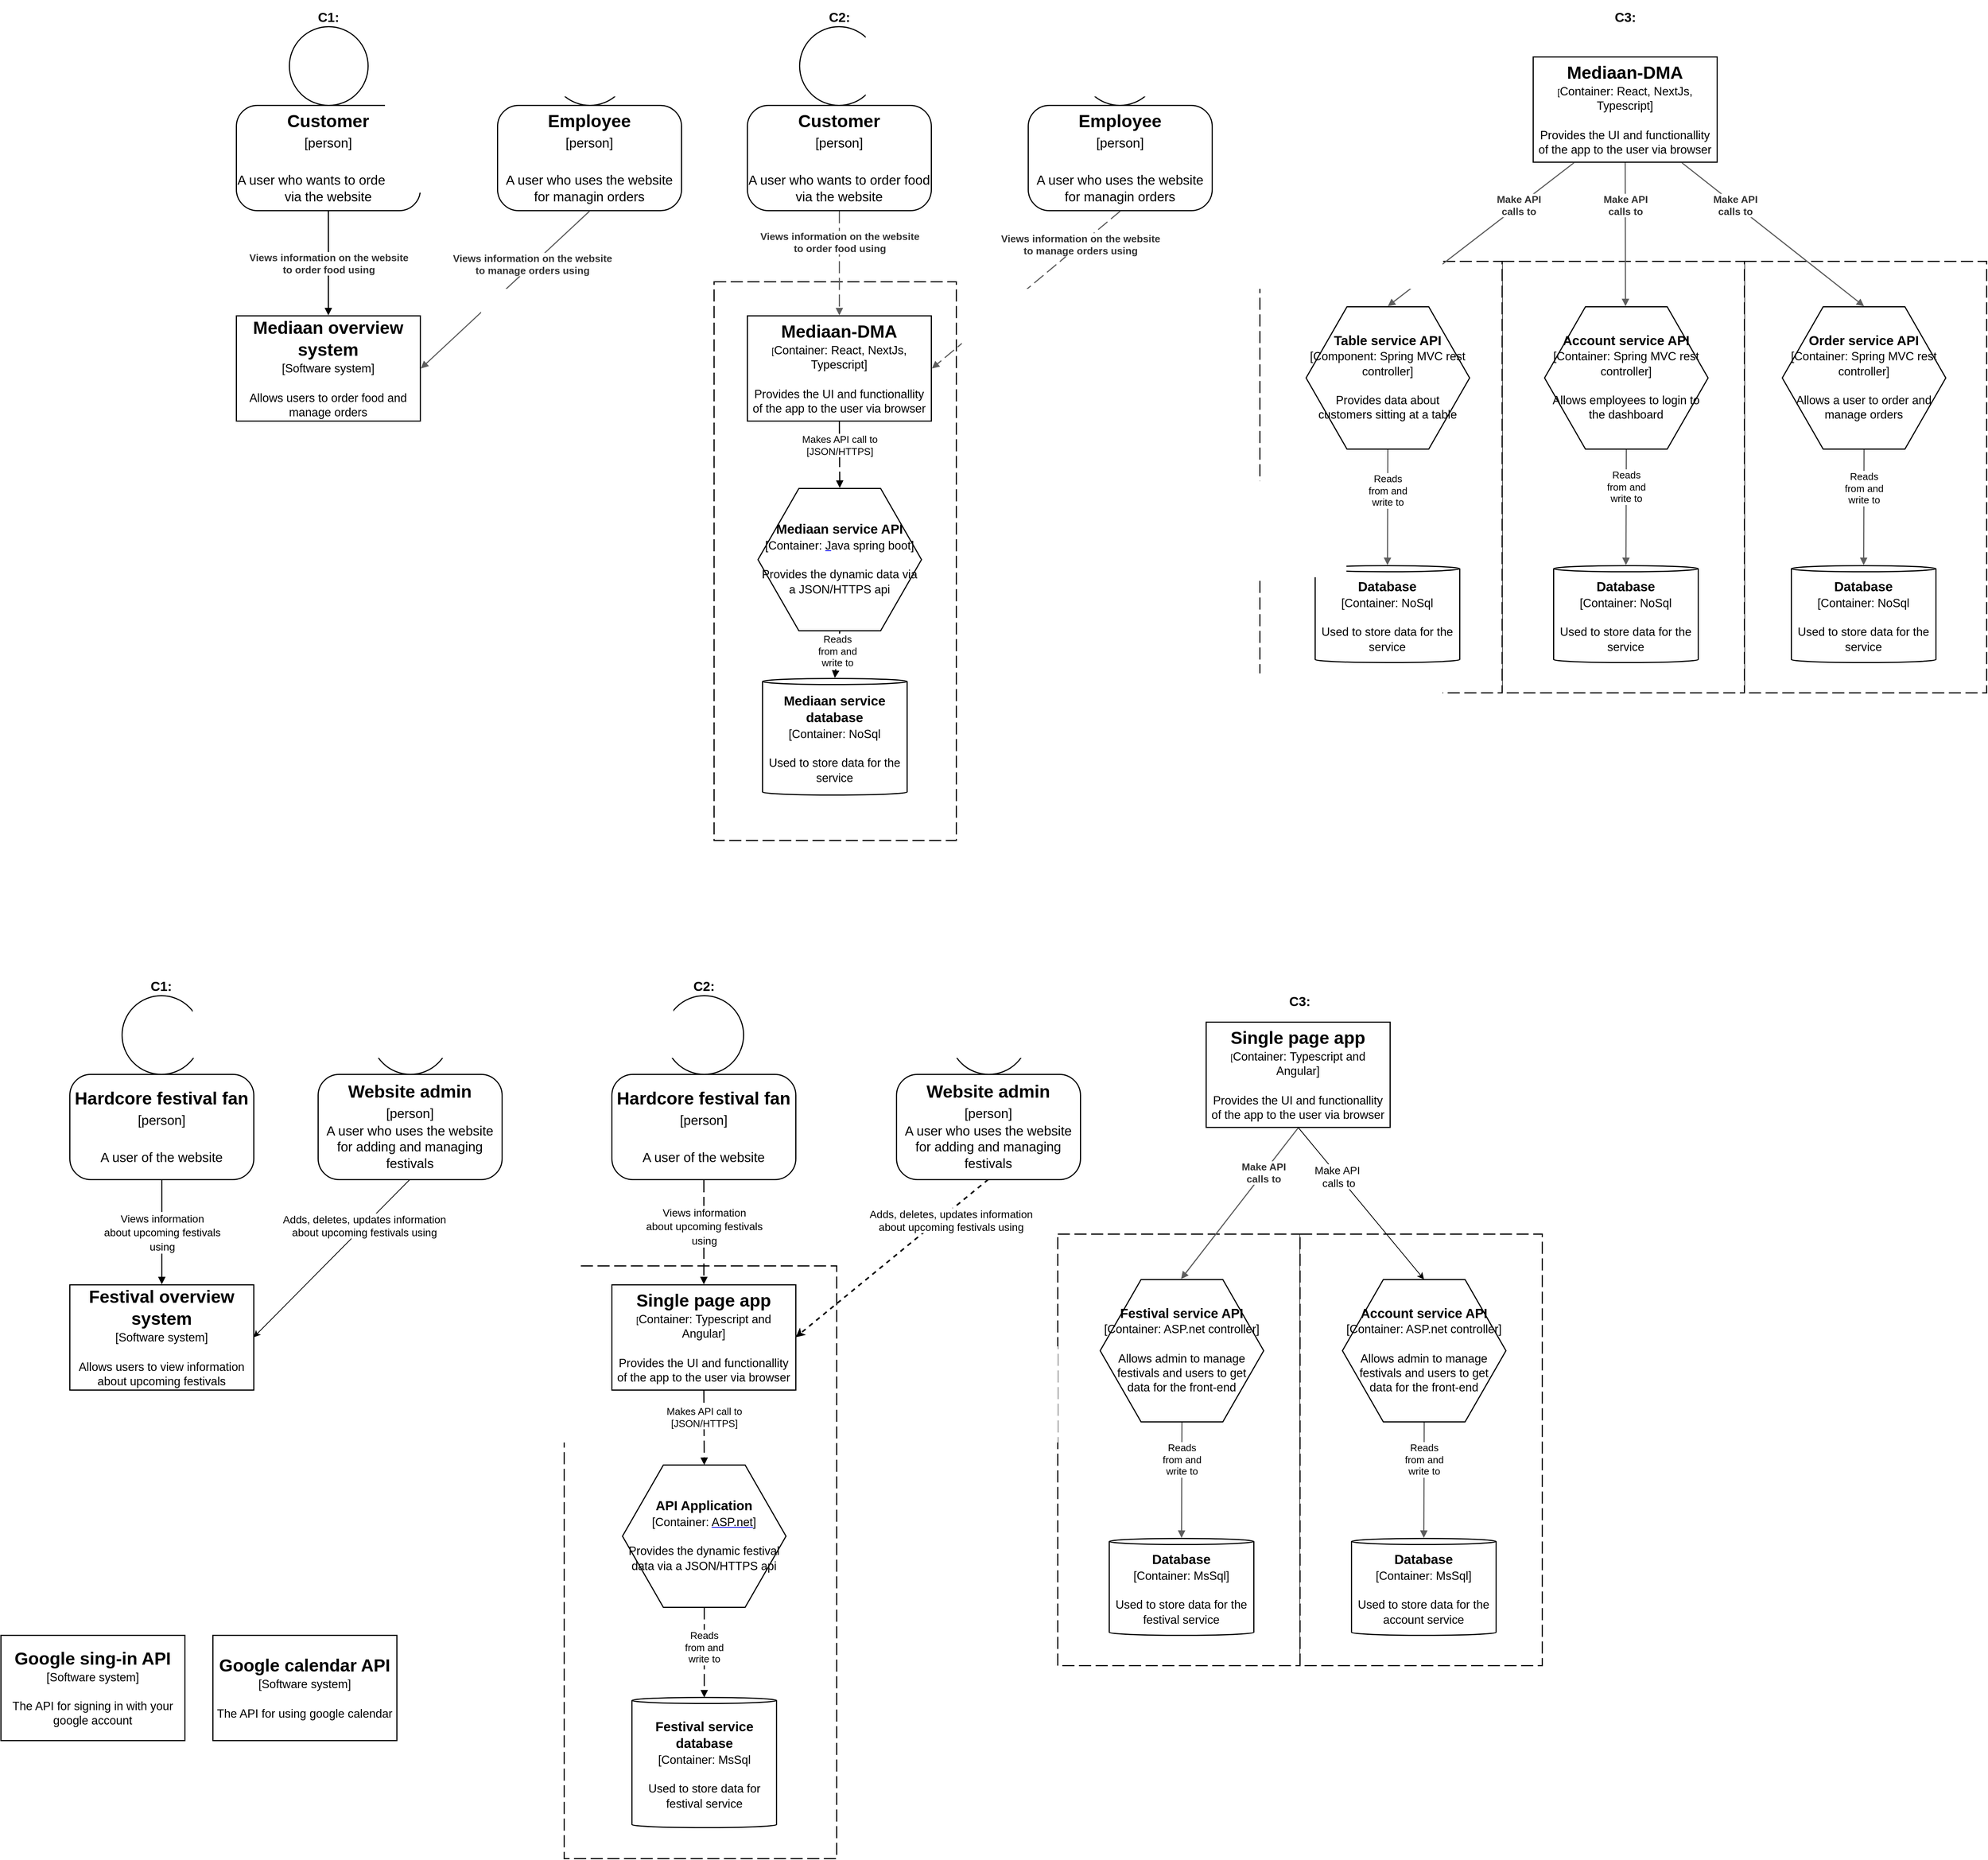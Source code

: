 <mxfile version="20.3.0"><diagram id="DXTsTtSze_tgH9IWfmb8" name="Page-1"><mxGraphModel dx="3430" dy="3105" grid="1" gridSize="10" guides="1" tooltips="1" connect="1" arrows="1" fold="1" page="1" pageScale="1" pageWidth="850" pageHeight="1100" math="0" shadow="0"><root><mxCell id="0"/><mxCell id="1" parent="0"/><UserObject label="C1: " lucidchartObjectId="GwQQdA7dtW-P" id="SiIbdFk32yoUryMKxq3H-1"><mxCell style="html=1;overflow=block;blockSpacing=1;whiteSpace=wrap;strokeColor=none;fillColor=none;whiteSpace=wrap;fontSize=17.4;fontColor=#000000;fontStyle=1;spacing=0;strokeWidth=1.5;" parent="1" vertex="1"><mxGeometry x="-1469" y="-200" width="180" height="45" as="geometry"/></mxCell></UserObject><mxCell id="SiIbdFk32yoUryMKxq3H-2" value="&lt;div style=&quot;display: flex; justify-content: center; text-align: center; align-items: baseline; font-size: 0; line-height: 1.25;margin-top: -2px;&quot;&gt;&lt;span&gt;&lt;span style=&quot;font-size:23.2px;color:#000000;font-weight: bold;&quot;&gt;Hardcore festival fan&#10;&lt;/span&gt;&lt;span style=&quot;font-size:17.4px;color:#000000;&quot;&gt;[person]&lt;/span&gt;&lt;span style=&quot;font-size:21.2px;color:#000000;&quot;&gt;&#10;&#10;&lt;/span&gt;&lt;span style=&quot;font-size:17.4px;color:#000000;&quot;&gt;A user of the website&lt;/span&gt;&lt;/span&gt;&lt;/div&gt;" style="rounded=1;arcSize=20;whiteSpace=wrap;overflow=block;blockSpacing=1;html=1;fontSize=13;spacing=0;strokeOpacity=100;strokeWidth=1.5;" parent="1" vertex="1"><mxGeometry x="-1500" y="-61" width="243" height="139" as="geometry"/></mxCell><UserObject label="" lucidchartObjectId="GwQQYPGtx53." id="SiIbdFk32yoUryMKxq3H-3"><mxCell style="html=1;overflow=block;blockSpacing=1;whiteSpace=wrap;ellipse;whiteSpace=wrap;fontSize=13;spacing=3.8;strokeOpacity=100;strokeWidth=1.5;" parent="1" vertex="1"><mxGeometry x="-1431" y="-165" width="104" height="104" as="geometry"/></mxCell></UserObject><UserObject label="&lt;div style=&quot;display: flex; justify-content: center; text-align: center; align-items: baseline; font-size: 0; line-height: 1.25;margin-top: -2px;&quot;&gt;&lt;span&gt;&lt;span style=&quot;font-size:23.2px;color:#000000;font-weight: bold;&quot;&gt;Festival overview system&#10;&lt;/span&gt;&lt;span style=&quot;font-size:15.4px;color:#000000;&quot;&gt;[Software system]&#10;&#10;Allows users to view information about upcoming festivals&lt;/span&gt;&lt;/span&gt;&lt;/div&gt;" lucidchartObjectId="GwQQg9~4WIIQ" id="SiIbdFk32yoUryMKxq3H-4"><mxCell style="html=1;overflow=block;blockSpacing=1;whiteSpace=wrap;;whiteSpace=wrap;fontSize=13;spacing=3.8;strokeOpacity=100;strokeWidth=1.5;" parent="1" vertex="1"><mxGeometry x="-1500" y="217" width="243" height="139" as="geometry"/></mxCell></UserObject><UserObject label="" lucidchartObjectId="GwQQueO74Dn8" id="SiIbdFk32yoUryMKxq3H-5"><mxCell style="html=1;jettySize=18;whiteSpace=wrap;fontSize=13;strokeWidth=1.5;rounded=1;arcSize=0;edgeStyle=orthogonalEdgeStyle;startArrow=none;;endArrow=block;endFill=1;;exitX=0.5;exitY=1.005;exitPerimeter=0;entryX=0.5;entryY=-0.005;entryPerimeter=0;" parent="1" source="SiIbdFk32yoUryMKxq3H-2" target="SiIbdFk32yoUryMKxq3H-4" edge="1"><mxGeometry width="100" height="100" relative="1" as="geometry"><Array as="points"/></mxGeometry></mxCell></UserObject><mxCell id="SiIbdFk32yoUryMKxq3H-6" value="&lt;font style=&quot;font-size: 14px&quot;&gt;Views information&lt;br&gt;about upcoming festivals&lt;br&gt;using&lt;/font&gt;" style="text;html=1;resizable=0;labelBackgroundColor=#ffffff;align=center;verticalAlign=middle;fontColor=#000000;;fontSize=15.4;" parent="SiIbdFk32yoUryMKxq3H-5" vertex="1"><mxGeometry relative="1" as="geometry"/></mxCell><UserObject label="C2: " lucidchartObjectId="GwQQk-L5VDnf" id="SiIbdFk32yoUryMKxq3H-7"><mxCell style="html=1;overflow=block;blockSpacing=1;whiteSpace=wrap;strokeColor=none;fillColor=none;whiteSpace=wrap;fontSize=17.4;fontColor=#000000;fontStyle=1;spacing=0;strokeWidth=1.5;" parent="1" vertex="1"><mxGeometry x="-752" y="-200" width="180" height="45" as="geometry"/></mxCell></UserObject><UserObject label="" lucidchartObjectId="GwQQ3lW-0gDv" id="SiIbdFk32yoUryMKxq3H-8"><mxCell style="html=1;overflow=block;blockSpacing=1;whiteSpace=wrap;;whiteSpace=wrap;fontSize=13;spacing=3.8;strokeOpacity=100;dashed=1;fixDash=1;dashPattern=16 6;strokeWidth=1.5;" parent="1" vertex="1"><mxGeometry x="-847" y="192" width="360" height="783" as="geometry"/></mxCell></UserObject><mxCell id="SiIbdFk32yoUryMKxq3H-9" value="&lt;div style=&quot;display: flex; justify-content: center; text-align: center; align-items: baseline; font-size: 0; line-height: 1.25;margin-top: -2px;&quot;&gt;&lt;span&gt;&lt;span style=&quot;font-size:23.2px;color:#000000;font-weight: bold;&quot;&gt;Hardcore festival fan&#10;&lt;/span&gt;&lt;span style=&quot;font-size:17.4px;color:#000000;&quot;&gt;[person]&lt;/span&gt;&lt;span style=&quot;font-size:21.2px;color:#000000;&quot;&gt;&#10;&#10;&lt;/span&gt;&lt;span style=&quot;font-size:17.4px;color:#000000;&quot;&gt;A user of the website&lt;/span&gt;&lt;/span&gt;&lt;/div&gt;" style="rounded=1;arcSize=20;whiteSpace=wrap;overflow=block;blockSpacing=1;html=1;fontSize=13;spacing=0;strokeOpacity=100;strokeWidth=1.5;" parent="1" vertex="1"><mxGeometry x="-784" y="-61" width="243" height="139" as="geometry"/></mxCell><UserObject label="" lucidchartObjectId="GwQQ1V_MWe~v" id="SiIbdFk32yoUryMKxq3H-10"><mxCell style="html=1;overflow=block;blockSpacing=1;whiteSpace=wrap;ellipse;whiteSpace=wrap;fontSize=13;spacing=3.8;strokeOpacity=100;strokeWidth=1.5;" parent="1" vertex="1"><mxGeometry x="-714" y="-165" width="104" height="104" as="geometry"/></mxCell></UserObject><UserObject label="&lt;div style=&quot;display: flex ; justify-content: center ; text-align: center ; align-items: baseline ; line-height: 1.25 ; margin-top: -2px ; font-size: 0px&quot;&gt;&lt;span&gt;&lt;span style=&quot;font-size: 23.2px ; color: #000000 ; font-weight: bold&quot;&gt;Single page app&lt;/span&gt;&lt;span style=&quot;font-size: 19.3px ; color: #000000 ; font-weight: bold&quot;&gt;&lt;br&gt;&lt;/span&gt;&lt;span style=&quot;font-size: 11.6px ; color: #000000&quot;&gt;[&lt;/span&gt;&lt;span style=&quot;font-size: 15.4px ; color: #000000&quot;&gt;Container: Typescript and Angular]&lt;br&gt;&lt;br&gt;Provides the UI and functionallity of the app to the user via browser&lt;/span&gt;&lt;/span&gt;&lt;/div&gt;" lucidchartObjectId="GwQQn.U98jSZ" id="SiIbdFk32yoUryMKxq3H-11"><mxCell style="html=1;overflow=block;blockSpacing=1;whiteSpace=wrap;;whiteSpace=wrap;fontSize=13;spacing=3.8;strokeOpacity=100;strokeWidth=1.5;" parent="1" vertex="1"><mxGeometry x="-784" y="217" width="243" height="139" as="geometry"/></mxCell></UserObject><UserObject label="" lucidchartObjectId="GwQQ025gJjAG" id="SiIbdFk32yoUryMKxq3H-12"><mxCell style="html=1;jettySize=18;whiteSpace=wrap;fontSize=13;dashed=1;fixDash=1;dashPattern=16 6;strokeWidth=1.5;rounded=0;startArrow=none;;endArrow=block;endFill=1;;exitX=0.5;exitY=1.005;exitPerimeter=0;entryX=0.5;entryY=-0.005;entryPerimeter=0;" parent="1" source="SiIbdFk32yoUryMKxq3H-9" target="SiIbdFk32yoUryMKxq3H-11" edge="1"><mxGeometry width="100" height="100" relative="1" as="geometry"><Array as="points"/></mxGeometry></mxCell></UserObject><mxCell id="SiIbdFk32yoUryMKxq3H-13" value="&lt;font style=&quot;font-size: 14px&quot;&gt;Views information&lt;br&gt;about upcoming festivals&lt;br&gt;using&lt;/font&gt;" style="text;html=1;resizable=0;labelBackgroundColor=#ffffff;align=center;verticalAlign=middle;fontColor=#000000;;fontSize=15.4;" parent="SiIbdFk32yoUryMKxq3H-12" vertex="1"><mxGeometry x="-0.35" relative="1" as="geometry"><mxPoint y="17" as="offset"/></mxGeometry></mxCell><UserObject label="" lucidchartObjectId="GwQQcj0CGGHW" id="SiIbdFk32yoUryMKxq3H-17"><mxCell style="html=1;jettySize=18;whiteSpace=wrap;fontSize=13;dashed=1;fixDash=1;dashPattern=16 6;strokeWidth=1.5;rounded=0;startArrow=none;;endArrow=block;endFill=1;;exitX=0.5;exitY=1.005;exitPerimeter=0;entryX=0.5;entryY=0;entryDx=0;entryDy=0;" parent="1" source="SiIbdFk32yoUryMKxq3H-11" target="SiIbdFk32yoUryMKxq3H-20" edge="1"><mxGeometry width="100" height="100" relative="1" as="geometry"><Array as="points"/></mxGeometry></mxCell></UserObject><mxCell id="SiIbdFk32yoUryMKxq3H-18" value="Makes API call to&#10;[JSON/HTTPS]" style="text;html=1;resizable=0;labelBackgroundColor=#ffffff;align=center;verticalAlign=middle;fontColor=#000000;;fontSize=13;" parent="SiIbdFk32yoUryMKxq3H-17" vertex="1"><mxGeometry x="-0.284" relative="1" as="geometry"/></mxCell><UserObject label="&lt;div style=&quot;display: flex; justify-content: center; text-align: center; align-items: baseline; font-size: 0; line-height: 1.25;margin-top: -2px;&quot;&gt;&lt;span&gt;&lt;span style=&quot;font-size:17.4px;color:#000000;font-weight: bold;&quot;&gt;Festival service database&#10;&lt;/span&gt;&lt;span style=&quot;font-size:15.4px;color:#000000;&quot;&gt;[Container: MsSql&#10;&#10;Used to store data for festival service&lt;/span&gt;&lt;/span&gt;&lt;/div&gt;" lucidchartObjectId="GwQQHjx-nXa5" id="SiIbdFk32yoUryMKxq3H-19"><mxCell style="html=1;overflow=block;blockSpacing=1;whiteSpace=wrap;shape=cylinder3;size=4;anchorPointDirection=0;boundedLbl=1;;whiteSpace=wrap;fontSize=13;spacing=3.8;strokeOpacity=100;strokeWidth=1.5;" parent="1" vertex="1"><mxGeometry x="-757.5" y="762" width="191" height="172" as="geometry"/></mxCell></UserObject><UserObject label="&lt;div style=&quot;display: flex ; justify-content: center ; text-align: center ; align-items: baseline ; font-size: 0 ; line-height: 1.25 ; margin-top: -2px&quot;&gt;&lt;span&gt;&lt;span style=&quot;font-size: 17.4px ; color: #000000 ; font-weight: bold&quot;&gt;API Application&lt;br&gt;&lt;/span&gt;&lt;span style=&quot;font-size: 15.4px ; color: #000000&quot;&gt;&lt;span style=&quot;font-size: 15.4px ; color: #000000&quot;&gt;[Container: &lt;/span&gt;&lt;a href=&quot;http://ASP.net&quot;&gt;&lt;span style=&quot;font-size: 15.4px ; color: #000000&quot;&gt;ASP.net&lt;/span&gt;&lt;/a&gt;]&lt;br&gt;&lt;br&gt;Provides the dynamic festival data via a JSON/HTTPS api&lt;/span&gt;&lt;/span&gt;&lt;/div&gt;" lucidchartObjectId="GwQQWYbbR2xI" id="SiIbdFk32yoUryMKxq3H-20"><mxCell style="html=1;overflow=block;blockSpacing=1;whiteSpace=wrap;shape=hexagon;perimeter=hexagonPerimeter2;whiteSpace=wrap;fontSize=13;spacing=3.8;strokeOpacity=100;strokeWidth=1.5;" parent="1" vertex="1"><mxGeometry x="-770" y="455" width="216" height="188" as="geometry"/></mxCell></UserObject><UserObject label="" lucidchartObjectId="GwQQzxjd72Dh" id="SiIbdFk32yoUryMKxq3H-21"><mxCell style="html=1;jettySize=18;whiteSpace=wrap;fontSize=13;dashed=1;fixDash=1;dashPattern=16 6;strokeWidth=1.5;rounded=0;startArrow=none;;endArrow=block;endFill=1;;exitX=0.5;exitY=1;entryX=0.5;entryY=0;entryPerimeter=0;exitDx=0;exitDy=0;entryDx=0;entryDy=0;" parent="1" source="SiIbdFk32yoUryMKxq3H-20" target="SiIbdFk32yoUryMKxq3H-19" edge="1"><mxGeometry width="100" height="100" relative="1" as="geometry"><Array as="points"/></mxGeometry></mxCell></UserObject><mxCell id="SiIbdFk32yoUryMKxq3H-22" value="Reads &#10;from and&#10;write to" style="text;html=1;resizable=0;labelBackgroundColor=#ffffff;align=center;verticalAlign=middle;fontColor=#000000;;fontSize=13;" parent="SiIbdFk32yoUryMKxq3H-21" vertex="1"><mxGeometry x="-0.118" relative="1" as="geometry"/></mxCell><UserObject label="&lt;div style=&quot;display: flex; justify-content: center; text-align: center; align-items: baseline; font-size: 0; line-height: 1.25;margin-top: -2px;&quot;&gt;&lt;span&gt;&lt;span style=&quot;font-size:23.2px;color:#000000;font-weight: bold;&quot;&gt;Google sing-in API&#10;&lt;/span&gt;&lt;span style=&quot;font-size:15.4px;color:#000000;&quot;&gt;[Software system]&#10;&#10;The API for signing in with your google account&lt;/span&gt;&lt;/span&gt;&lt;/div&gt;" lucidchartObjectId="GwQQYga0~_7-" id="SiIbdFk32yoUryMKxq3H-23"><mxCell style="html=1;overflow=block;blockSpacing=1;whiteSpace=wrap;;whiteSpace=wrap;fontSize=13;spacing=3.8;strokeOpacity=100;strokeWidth=1.5;" parent="1" vertex="1"><mxGeometry x="-1591" y="680" width="243" height="139" as="geometry"/></mxCell></UserObject><UserObject label="&lt;div style=&quot;display: flex; justify-content: center; text-align: center; align-items: baseline; font-size: 0; line-height: 1.25;margin-top: -2px;&quot;&gt;&lt;span&gt;&lt;span style=&quot;font-size:23.2px;color:#000000;font-weight: bold;&quot;&gt;Google calendar API&#10;&lt;/span&gt;&lt;span style=&quot;font-size:15.4px;color:#000000;&quot;&gt;[Software system]&#10;&#10;The API for using google calendar&lt;/span&gt;&lt;/span&gt;&lt;/div&gt;" lucidchartObjectId="GwQQomXV2g4V" id="SiIbdFk32yoUryMKxq3H-24"><mxCell style="html=1;overflow=block;blockSpacing=1;whiteSpace=wrap;;whiteSpace=wrap;fontSize=13;spacing=3.8;strokeOpacity=100;strokeWidth=1.5;" parent="1" vertex="1"><mxGeometry x="-1311" y="680" width="243" height="139" as="geometry"/></mxCell></UserObject><mxCell id="SiIbdFk32yoUryMKxq3H-27" style="rounded=0;orthogonalLoop=1;jettySize=auto;html=1;entryX=1;entryY=0.5;entryDx=0;entryDy=0;exitX=0.5;exitY=1;exitDx=0;exitDy=0;" parent="1" source="SiIbdFk32yoUryMKxq3H-25" target="SiIbdFk32yoUryMKxq3H-4" edge="1"><mxGeometry relative="1" as="geometry"/></mxCell><mxCell id="SiIbdFk32yoUryMKxq3H-79" value="&lt;font style=&quot;font-size: 14px&quot;&gt;Adds, deletes, updates information&lt;br&gt;about upcoming festivals using&lt;/font&gt;" style="edgeLabel;html=1;align=center;verticalAlign=middle;resizable=0;points=[];" parent="SiIbdFk32yoUryMKxq3H-27" vertex="1" connectable="0"><mxGeometry x="-0.414" relative="1" as="geometry"><mxPoint as="offset"/></mxGeometry></mxCell><mxCell id="SiIbdFk32yoUryMKxq3H-25" value="&lt;div style=&quot;display: flex ; justify-content: center ; text-align: center ; align-items: baseline ; font-size: 0 ; line-height: 1.25 ; margin-top: -2px&quot;&gt;&lt;span&gt;&lt;span style=&quot;font-size: 23.2px ; color: #000000 ; font-weight: bold&quot;&gt;Website admin&lt;br&gt;&lt;/span&gt;&lt;span style=&quot;font-size: 17.4px ; color: #000000&quot;&gt;[person]&lt;/span&gt;&lt;span style=&quot;font-size: 21.2px ; color: #000000&quot;&gt;&lt;br&gt;&lt;/span&gt;&lt;span style=&quot;font-size: 17.4px ; color: #000000&quot;&gt;A user who uses the website for adding and managing festivals&lt;/span&gt;&lt;/span&gt;&lt;/div&gt;" style="rounded=1;arcSize=20;whiteSpace=wrap;overflow=block;blockSpacing=1;html=1;fontSize=13;spacing=0;strokeOpacity=100;strokeWidth=1.5;" parent="1" vertex="1"><mxGeometry x="-1172" y="-61" width="243" height="139" as="geometry"/></mxCell><UserObject label="" lucidchartObjectId="CEpS.bAAc.7." id="SiIbdFk32yoUryMKxq3H-26"><mxCell style="html=1;overflow=block;blockSpacing=1;whiteSpace=wrap;ellipse;whiteSpace=wrap;fontSize=13;spacing=3.8;strokeOpacity=100;strokeWidth=1.5;" parent="1" vertex="1"><mxGeometry x="-1102" y="-165" width="104" height="104" as="geometry"/></mxCell></UserObject><UserObject label="" lucidchartObjectId="xCpRBvggLHJW" id="SiIbdFk32yoUryMKxq3H-28"><mxCell style="html=1;overflow=block;blockSpacing=1;whiteSpace=wrap;;whiteSpace=wrap;fontSize=13;spacing=3.8;strokeOpacity=100;dashed=1;fixDash=1;dashPattern=16 6;strokeWidth=1.5;" parent="1" vertex="1"><mxGeometry x="712" y="-1135" width="320" height="570" as="geometry"/></mxCell></UserObject><UserObject label="" lucidchartObjectId="qCpRmd9xkHrM" id="SiIbdFk32yoUryMKxq3H-29"><mxCell style="html=1;overflow=block;blockSpacing=1;whiteSpace=wrap;;whiteSpace=wrap;fontSize=13;spacing=3.8;strokeOpacity=100;dashed=1;fixDash=1;dashPattern=16 6;strokeWidth=1.5;" parent="1" vertex="1"><mxGeometry x="392" y="-1135" width="320" height="570" as="geometry"/></mxCell></UserObject><UserObject label="C2: " lucidchartObjectId="qZoRJc~DwYX4" id="SiIbdFk32yoUryMKxq3H-30"><mxCell style="html=1;overflow=block;blockSpacing=1;whiteSpace=wrap;strokeColor=none;fillColor=none;whiteSpace=wrap;fontSize=17.4;fontColor=#000000;fontStyle=1;spacing=0;strokeWidth=1.5;" parent="1" vertex="1"><mxGeometry x="-573" y="-1480" width="180" height="45" as="geometry"/></mxCell></UserObject><UserObject label="" lucidchartObjectId="pZoRgSWpfTPo" id="SiIbdFk32yoUryMKxq3H-31"><mxCell style="html=1;overflow=block;blockSpacing=1;whiteSpace=wrap;;whiteSpace=wrap;fontSize=13;spacing=3.8;strokeOpacity=100;dashed=1;fixDash=1;dashPattern=16 6;strokeWidth=1.5;" parent="1" vertex="1"><mxGeometry x="-649" y="-1108" width="320" height="738" as="geometry"/></mxCell></UserObject><mxCell id="SiIbdFk32yoUryMKxq3H-32" value="&lt;div style=&quot;display: flex; justify-content: center; text-align: center; align-items: baseline; font-size: 0; line-height: 1.25;margin-top: -2px;&quot;&gt;&lt;span&gt;&lt;span style=&quot;font-size:23.2px;color:#000000;font-weight: bold;&quot;&gt;Customer&#10;&lt;/span&gt;&lt;span style=&quot;font-size:17.4px;color:#000000;&quot;&gt;[person]&lt;/span&gt;&lt;span style=&quot;font-size:21.2px;color:#000000;&quot;&gt;&#10;&#10;&lt;/span&gt;&lt;span style=&quot;font-size:17.4px;color:#000000;&quot;&gt;A user who wants to order food via the website&lt;/span&gt;&lt;/span&gt;&lt;/div&gt;" style="rounded=1;arcSize=20;whiteSpace=wrap;overflow=block;blockSpacing=1;html=1;fontSize=13;spacing=0;strokeOpacity=100;strokeWidth=1.5;" parent="1" vertex="1"><mxGeometry x="-605" y="-1341" width="243" height="139" as="geometry"/></mxCell><UserObject label="" lucidchartObjectId="qZoRBky2rHKh" id="SiIbdFk32yoUryMKxq3H-33"><mxCell style="html=1;overflow=block;blockSpacing=1;whiteSpace=wrap;ellipse;whiteSpace=wrap;fontSize=13;spacing=3.8;strokeOpacity=100;strokeWidth=1.5;" parent="1" vertex="1"><mxGeometry x="-536" y="-1445" width="104" height="104" as="geometry"/></mxCell></UserObject><UserObject label="&lt;div style=&quot;display: flex; justify-content: center; text-align: center; align-items: baseline; font-size: 0; line-height: 1.25;margin-top: -2px;&quot;&gt;&lt;span&gt;&lt;span style=&quot;font-size:23.2px;color:#000000;font-weight: bold;&quot;&gt;Mediaan-DMA&lt;/span&gt;&lt;span style=&quot;font-size:19.3px;color:#000000;font-weight: bold;&quot;&gt;&#10;&lt;/span&gt;&lt;span style=&quot;font-size:11.6px;color:#000000;&quot;&gt;[&lt;/span&gt;&lt;span style=&quot;font-size:15.4px;color:#000000;&quot;&gt;Container: React, NextJs, Typescript]&#10;&#10;Provides the UI and functionallity of the app to the user via browser&lt;/span&gt;&lt;/span&gt;&lt;/div&gt;" lucidchartObjectId="qZoR8TCz-o62" id="SiIbdFk32yoUryMKxq3H-34"><mxCell style="html=1;overflow=block;blockSpacing=1;whiteSpace=wrap;;whiteSpace=wrap;fontSize=13;spacing=3.8;strokeOpacity=100;strokeWidth=1.5;" parent="1" vertex="1"><mxGeometry x="-605" y="-1063" width="243" height="139" as="geometry"/></mxCell></UserObject><UserObject label="" lucidchartObjectId="qZoR35oy3FvM" id="SiIbdFk32yoUryMKxq3H-35"><mxCell style="html=1;jettySize=18;whiteSpace=wrap;overflow=block;blockSpacing=1;fontSize=13;dashed=1;fixDash=1;dashPattern=16 6;strokeWidth=1.5;rounded=0;startArrow=none;;endArrow=block;endFill=1;;exitX=0.5;exitY=1.005;exitPerimeter=0;entryX=0.5;entryY=-0.004;entryPerimeter=0;" parent="1" source="SiIbdFk32yoUryMKxq3H-34" target="SiIbdFk32yoUryMKxq3H-38" edge="1"><mxGeometry width="100" height="100" relative="1" as="geometry"><Array as="points"/></mxGeometry></mxCell></UserObject><mxCell id="SiIbdFk32yoUryMKxq3H-36" value="Makes API call to&#10;[JSON/HTTPS]" style="text;html=1;resizable=0;labelBackgroundColor=#ffffff;align=center;verticalAlign=middle;fontColor=#000000;;fontSize=13;" parent="SiIbdFk32yoUryMKxq3H-35" vertex="1"><mxGeometry x="-0.284" relative="1" as="geometry"/></mxCell><UserObject label="&lt;div style=&quot;display: flex; justify-content: center; text-align: center; align-items: baseline; font-size: 0; line-height: 1.25;margin-top: -2px;&quot;&gt;&lt;span&gt;&lt;span style=&quot;font-size:17.4px;color:#000000;font-weight: bold;&quot;&gt;Mediaan service database&#10;&lt;/span&gt;&lt;span style=&quot;font-size:15.4px;color:#000000;&quot;&gt;[Container: NoSql&#10;&#10;Used to store data for the service&lt;/span&gt;&lt;/span&gt;&lt;/div&gt;" lucidchartObjectId="qZoRmEESEjMl" id="SiIbdFk32yoUryMKxq3H-37"><mxCell style="html=1;overflow=block;blockSpacing=1;whiteSpace=wrap;shape=cylinder3;size=4;anchorPointDirection=0;boundedLbl=1;;whiteSpace=wrap;fontSize=13;spacing=3.8;strokeOpacity=100;strokeWidth=1.5;" parent="1" vertex="1"><mxGeometry x="-585" y="-584" width="191" height="154" as="geometry"/></mxCell></UserObject><UserObject label="&lt;div style=&quot;display: flex ; justify-content: center ; text-align: center ; align-items: baseline ; font-size: 0 ; line-height: 1.25 ; margin-top: -2px&quot;&gt;&lt;span&gt;&lt;span style=&quot;font-size: 17.4px ; color: #000000 ; font-weight: bold&quot;&gt;Mediaan service API&#10;&lt;/span&gt;&lt;span style=&quot;font-size: 15.4px ; color: #000000&quot;&gt;&lt;span style=&quot;font-size: 15.4px ; color: #000000&quot;&gt;[Container: &lt;/span&gt;&lt;a href=&quot;http://ASP.net&quot;&gt;&lt;span style=&quot;font-size: 15.4px ; color: #000000&quot;&gt;J&lt;/span&gt;&lt;/a&gt;ava spring boot]&#10;&#10;Provides the dynamic data via a JSON/HTTPS api&lt;/span&gt;&lt;/span&gt;&lt;/div&gt;" lucidchartObjectId="qZoRLCdRIbT0" id="SiIbdFk32yoUryMKxq3H-38"><mxCell style="html=1;overflow=block;blockSpacing=1;whiteSpace=wrap;shape=hexagon;perimeter=hexagonPerimeter2;whiteSpace=wrap;fontSize=13;spacing=3.8;strokeOpacity=100;strokeWidth=1.5;" parent="1" vertex="1"><mxGeometry x="-591" y="-835" width="216" height="188" as="geometry"/></mxCell></UserObject><UserObject label="" lucidchartObjectId="qZoRUSjpeFMH" id="SiIbdFk32yoUryMKxq3H-39"><mxCell style="html=1;jettySize=18;whiteSpace=wrap;fontSize=13;dashed=1;fixDash=1;dashPattern=16 6;strokeWidth=1.5;rounded=0;startArrow=none;;endArrow=block;endFill=1;;exitX=0.5;exitY=1.004;exitPerimeter=0;entryX=0.5;entryY=-0.005;entryPerimeter=0;" parent="1" source="SiIbdFk32yoUryMKxq3H-38" target="SiIbdFk32yoUryMKxq3H-37" edge="1"><mxGeometry width="100" height="100" relative="1" as="geometry"><Array as="points"/></mxGeometry></mxCell></UserObject><mxCell id="SiIbdFk32yoUryMKxq3H-40" value="Reads &#10;from and&#10;write to" style="text;html=1;resizable=0;labelBackgroundColor=#ffffff;align=center;verticalAlign=middle;fontColor=#000000;;fontSize=13;" parent="SiIbdFk32yoUryMKxq3H-39" vertex="1"><mxGeometry x="-0.146" relative="1" as="geometry"/></mxCell><mxCell id="SiIbdFk32yoUryMKxq3H-41" value="&lt;div style=&quot;display: flex; justify-content: center; text-align: center; align-items: baseline; font-size: 0; line-height: 1.25;margin-top: -2px;&quot;&gt;&lt;span&gt;&lt;span style=&quot;font-size:23.2px;color:#000000;font-weight: bold;&quot;&gt;Employee&#10;&lt;/span&gt;&lt;span style=&quot;font-size:17.4px;color:#000000;&quot;&gt;[person]&lt;/span&gt;&lt;span style=&quot;font-size:21.2px;color:#000000;&quot;&gt;&#10;&#10;&lt;/span&gt;&lt;span style=&quot;font-size:17.4px;color:#000000;&quot;&gt;A user who uses the website for managin orders&lt;/span&gt;&lt;/span&gt;&lt;/div&gt;" style="rounded=1;arcSize=20;whiteSpace=wrap;overflow=block;blockSpacing=1;html=1;fontSize=13;spacing=0;strokeOpacity=100;strokeWidth=1.5;" parent="1" vertex="1"><mxGeometry x="-234" y="-1341" width="243" height="139" as="geometry"/></mxCell><UserObject label="" lucidchartObjectId="KZoR2y5J4yJm" id="SiIbdFk32yoUryMKxq3H-42"><mxCell style="html=1;overflow=block;blockSpacing=1;whiteSpace=wrap;ellipse;whiteSpace=wrap;fontSize=13;spacing=3.8;strokeOpacity=100;strokeWidth=1.5;" parent="1" vertex="1"><mxGeometry x="-165" y="-1445" width="104" height="104" as="geometry"/></mxCell></UserObject><UserObject label="" lucidchartObjectId="B2oR_lMZf2n9" id="SiIbdFk32yoUryMKxq3H-43"><mxCell style="html=1;jettySize=18;whiteSpace=wrap;fontSize=13;strokeColor=#5E5E5E;dashed=1;fixDash=1;dashPattern=16 6;strokeWidth=1.5;rounded=1;arcSize=12;edgeStyle=orthogonalEdgeStyle;startArrow=none;;endArrow=block;endFill=1;;exitX=0.5;exitY=1.005;exitPerimeter=0;entryX=0.5;entryY=-0.005;entryPerimeter=0;" parent="1" source="SiIbdFk32yoUryMKxq3H-32" target="SiIbdFk32yoUryMKxq3H-34" edge="1"><mxGeometry width="100" height="100" relative="1" as="geometry"><Array as="points"/></mxGeometry></mxCell></UserObject><mxCell id="SiIbdFk32yoUryMKxq3H-44" value="Views information on the website&#10; to order food using" style="text;html=1;resizable=0;labelBackgroundColor=#ffffff;align=center;verticalAlign=middle;fontStyle=1;fontColor=#333333;;fontSize=13.3;" parent="SiIbdFk32yoUryMKxq3H-43" vertex="1"><mxGeometry x="-0.398" relative="1" as="geometry"/></mxCell><UserObject label="" lucidchartObjectId="s6oROoRFAVvc" id="SiIbdFk32yoUryMKxq3H-45"><mxCell style="html=1;jettySize=18;whiteSpace=wrap;fontSize=13;strokeColor=#5E5E5E;dashed=1;fixDash=1;dashPattern=16 6;strokeWidth=1.5;rounded=0;startArrow=none;;endArrow=block;endFill=1;;exitX=0.5;exitY=1.005;exitPerimeter=0;entryX=1.003;entryY=0.5;entryPerimeter=0;" parent="1" source="SiIbdFk32yoUryMKxq3H-41" target="SiIbdFk32yoUryMKxq3H-34" edge="1"><mxGeometry width="100" height="100" relative="1" as="geometry"><Array as="points"/></mxGeometry></mxCell></UserObject><mxCell id="SiIbdFk32yoUryMKxq3H-46" value="Views information on the website&#10; to manage orders using" style="text;html=1;resizable=0;labelBackgroundColor=#ffffff;align=center;verticalAlign=middle;fontStyle=1;fontColor=#333333;;fontSize=13.3;" parent="SiIbdFk32yoUryMKxq3H-45" vertex="1"><mxGeometry x="-0.578" relative="1" as="geometry"/></mxCell><UserObject label="C1: " lucidchartObjectId="c.oR_ErekUlN" id="SiIbdFk32yoUryMKxq3H-47"><mxCell style="html=1;overflow=block;blockSpacing=1;whiteSpace=wrap;strokeColor=none;fillColor=none;whiteSpace=wrap;fontSize=17.4;fontColor=#000000;fontStyle=1;spacing=0;strokeWidth=1.5;" parent="1" vertex="1"><mxGeometry x="-1248" y="-1480" width="180" height="45" as="geometry"/></mxCell></UserObject><mxCell id="SiIbdFk32yoUryMKxq3H-48" value="&lt;div style=&quot;display: flex; justify-content: center; text-align: center; align-items: baseline; font-size: 0; line-height: 1.25;margin-top: -2px;&quot;&gt;&lt;span&gt;&lt;span style=&quot;font-size:23.2px;color:#000000;font-weight: bold;&quot;&gt;Customer&#10;&lt;/span&gt;&lt;span style=&quot;font-size:17.4px;color:#000000;&quot;&gt;[person]&lt;/span&gt;&lt;span style=&quot;font-size:21.2px;color:#000000;&quot;&gt;&#10;&#10;&lt;/span&gt;&lt;span style=&quot;font-size:17.4px;color:#000000;&quot;&gt;A user who wants to order food via the website&lt;/span&gt;&lt;/span&gt;&lt;/div&gt;" style="rounded=1;arcSize=20;whiteSpace=wrap;overflow=block;blockSpacing=1;html=1;fontSize=13;spacing=0;strokeOpacity=100;strokeWidth=1.5;" parent="1" vertex="1"><mxGeometry x="-1280" y="-1341" width="243" height="139" as="geometry"/></mxCell><UserObject label="" lucidchartObjectId="c.oRSiu03xRD" id="SiIbdFk32yoUryMKxq3H-49"><mxCell style="html=1;overflow=block;blockSpacing=1;whiteSpace=wrap;ellipse;whiteSpace=wrap;fontSize=13;spacing=3.8;strokeOpacity=100;strokeWidth=1.5;" parent="1" vertex="1"><mxGeometry x="-1210" y="-1445" width="104" height="104" as="geometry"/></mxCell></UserObject><UserObject label="&lt;div style=&quot;display: flex; justify-content: center; text-align: center; align-items: baseline; font-size: 0; line-height: 1.25;margin-top: -2px;&quot;&gt;&lt;span&gt;&lt;span style=&quot;font-size:23.2px;color:#000000;font-weight: bold;&quot;&gt;Mediaan overview system&#10;&lt;/span&gt;&lt;span style=&quot;font-size:15.4px;color:#000000;&quot;&gt;[Software system]&#10;&#10;Allows users to order food and manage orders&lt;/span&gt;&lt;/span&gt;&lt;/div&gt;" lucidchartObjectId="c.oRhhXd_873" id="SiIbdFk32yoUryMKxq3H-50"><mxCell style="html=1;overflow=block;blockSpacing=1;whiteSpace=wrap;;whiteSpace=wrap;fontSize=13;spacing=3.8;strokeOpacity=100;strokeWidth=1.5;" parent="1" vertex="1"><mxGeometry x="-1280" y="-1063" width="243" height="139" as="geometry"/></mxCell></UserObject><UserObject label="" lucidchartObjectId="c.oR-zsKh1Hu" id="SiIbdFk32yoUryMKxq3H-51"><mxCell style="html=1;jettySize=18;whiteSpace=wrap;fontSize=13;strokeWidth=1.5;rounded=1;arcSize=0;edgeStyle=orthogonalEdgeStyle;startArrow=none;;endArrow=block;endFill=1;;exitX=0.5;exitY=1.005;exitPerimeter=0;entryX=0.5;entryY=-0.005;entryPerimeter=0;" parent="1" source="SiIbdFk32yoUryMKxq3H-48" target="SiIbdFk32yoUryMKxq3H-50" edge="1"><mxGeometry width="100" height="100" relative="1" as="geometry"><Array as="points"/></mxGeometry></mxCell></UserObject><mxCell id="SiIbdFk32yoUryMKxq3H-52" value="Views information on the website&#10; to order food using" style="text;html=1;resizable=0;labelBackgroundColor=#ffffff;align=center;verticalAlign=middle;fontStyle=1;fontColor=#333333;;fontSize=13.3;" parent="SiIbdFk32yoUryMKxq3H-51" vertex="1"><mxGeometry relative="1" as="geometry"/></mxCell><mxCell id="SiIbdFk32yoUryMKxq3H-53" value="&lt;div style=&quot;display: flex; justify-content: center; text-align: center; align-items: baseline; font-size: 0; line-height: 1.25;margin-top: -2px;&quot;&gt;&lt;span&gt;&lt;span style=&quot;font-size:23.2px;color:#000000;font-weight: bold;&quot;&gt;Employee&#10;&lt;/span&gt;&lt;span style=&quot;font-size:17.4px;color:#000000;&quot;&gt;[person]&lt;/span&gt;&lt;span style=&quot;font-size:21.2px;color:#000000;&quot;&gt;&#10;&#10;&lt;/span&gt;&lt;span style=&quot;font-size:17.4px;color:#000000;&quot;&gt;A user who uses the website for managin orders&lt;/span&gt;&lt;/span&gt;&lt;/div&gt;" style="rounded=1;arcSize=20;whiteSpace=wrap;overflow=block;blockSpacing=1;html=1;fontSize=13;spacing=0;strokeOpacity=100;strokeWidth=1.5;" parent="1" vertex="1"><mxGeometry x="-935" y="-1341" width="243" height="139" as="geometry"/></mxCell><UserObject label="" lucidchartObjectId="QcpRvc7-G6eQ" id="SiIbdFk32yoUryMKxq3H-54"><mxCell style="html=1;overflow=block;blockSpacing=1;whiteSpace=wrap;ellipse;whiteSpace=wrap;fontSize=13;spacing=3.8;strokeOpacity=100;strokeWidth=1.5;" parent="1" vertex="1"><mxGeometry x="-865" y="-1445" width="104" height="104" as="geometry"/></mxCell></UserObject><UserObject label="" lucidchartObjectId="hdpRcdj~ulu0" id="SiIbdFk32yoUryMKxq3H-55"><mxCell style="html=1;jettySize=18;whiteSpace=wrap;fontSize=13;strokeColor=#5E5E5E;strokeWidth=1.5;rounded=0;startArrow=none;;endArrow=block;endFill=1;;exitX=0.5;exitY=1.005;exitPerimeter=0;entryX=1.003;entryY=0.5;entryPerimeter=0;" parent="1" source="SiIbdFk32yoUryMKxq3H-53" target="SiIbdFk32yoUryMKxq3H-50" edge="1"><mxGeometry width="100" height="100" relative="1" as="geometry"><Array as="points"/></mxGeometry></mxCell></UserObject><mxCell id="SiIbdFk32yoUryMKxq3H-56" value="Views information on the website&#10; to manage orders using" style="text;html=1;resizable=0;labelBackgroundColor=#ffffff;align=center;verticalAlign=middle;fontStyle=1;fontColor=#333333;;fontSize=13.3;" parent="SiIbdFk32yoUryMKxq3H-55" vertex="1"><mxGeometry x="-0.323" relative="1" as="geometry"/></mxCell><UserObject label="C3: " lucidchartObjectId="qopRL5HfWF9H" id="SiIbdFk32yoUryMKxq3H-57"><mxCell style="html=1;overflow=block;blockSpacing=1;whiteSpace=wrap;strokeColor=none;fillColor=none;whiteSpace=wrap;fontSize=17.4;fontColor=#000000;fontStyle=1;spacing=0;strokeWidth=1.5;" parent="1" vertex="1"><mxGeometry x="465" y="-1480" width="180" height="45" as="geometry"/></mxCell></UserObject><UserObject label="&lt;div style=&quot;display: flex; justify-content: center; text-align: center; align-items: baseline; font-size: 0; line-height: 1.25;margin-top: -2px;&quot;&gt;&lt;span&gt;&lt;span style=&quot;font-size:23.2px;color:#000000;font-weight: bold;&quot;&gt;Mediaan-DMA&lt;/span&gt;&lt;span style=&quot;font-size:19.3px;color:#000000;font-weight: bold;&quot;&gt;&#10;&lt;/span&gt;&lt;span style=&quot;font-size:11.6px;color:#000000;&quot;&gt;[&lt;/span&gt;&lt;span style=&quot;font-size:15.4px;color:#000000;&quot;&gt;Container: React, NextJs, Typescript]&#10;&#10;Provides the UI and functionallity of the app to the user via browser&lt;/span&gt;&lt;/span&gt;&lt;/div&gt;" lucidchartObjectId="ZppRUQXh~1dN" id="SiIbdFk32yoUryMKxq3H-58"><mxCell style="html=1;overflow=block;blockSpacing=1;whiteSpace=wrap;;whiteSpace=wrap;fontSize=13;spacing=3.8;strokeOpacity=100;strokeWidth=1.5;" parent="1" vertex="1"><mxGeometry x="433" y="-1405" width="243" height="139" as="geometry"/></mxCell></UserObject><UserObject label="" lucidchartObjectId="_ppR3bpFHznU" id="SiIbdFk32yoUryMKxq3H-59"><mxCell style="html=1;overflow=block;blockSpacing=1;whiteSpace=wrap;;whiteSpace=wrap;fontSize=13;spacing=3.8;strokeOpacity=100;dashed=1;fixDash=1;dashPattern=16 6;strokeWidth=1.5;" parent="1" vertex="1"><mxGeometry x="72" y="-1135" width="320" height="570" as="geometry"/></mxCell></UserObject><UserObject label="&lt;div style=&quot;display: flex; justify-content: center; text-align: center; align-items: baseline; font-size: 0; line-height: 1.25;margin-top: -2px;&quot;&gt;&lt;span&gt;&lt;span style=&quot;font-size:17.4px;color:#000000;font-weight: bold;&quot;&gt;Database&#10;&lt;/span&gt;&lt;span style=&quot;font-size:15.4px;color:#000000;&quot;&gt;[Container: NoSql&#10;&#10;Used to store data for the service&lt;/span&gt;&lt;/span&gt;&lt;/div&gt;" lucidchartObjectId="9vpRUT~MW1Pa" id="SiIbdFk32yoUryMKxq3H-60"><mxCell style="html=1;overflow=block;blockSpacing=1;whiteSpace=wrap;shape=cylinder3;size=4;anchorPointDirection=0;boundedLbl=1;;whiteSpace=wrap;fontSize=13;spacing=3.8;strokeOpacity=100;strokeWidth=1.5;" parent="1" vertex="1"><mxGeometry x="145" y="-733" width="191" height="128" as="geometry"/></mxCell></UserObject><UserObject label="&lt;div style=&quot;display: flex; justify-content: center; text-align: center; align-items: baseline; font-size: 0; line-height: 1.25;margin-top: -2px;&quot;&gt;&lt;span&gt;&lt;span style=&quot;font-size:17.4px;color:#000000;font-weight: bold;&quot;&gt;Table service API&#10;&lt;/span&gt;&lt;span style=&quot;font-size:15.4px;color:#000000;&quot;&gt;[Component: Spring MVC rest controller]&#10;&#10;Provides data about customers sitting at a table&lt;/span&gt;&lt;/span&gt;&lt;/div&gt;" lucidchartObjectId="9vpRI2oE~g11" id="SiIbdFk32yoUryMKxq3H-61"><mxCell style="html=1;overflow=block;blockSpacing=1;whiteSpace=wrap;shape=hexagon;perimeter=hexagonPerimeter2;whiteSpace=wrap;fontSize=13;spacing=3.8;strokeOpacity=100;strokeWidth=1.5;" parent="1" vertex="1"><mxGeometry x="133" y="-1075" width="216" height="188" as="geometry"/></mxCell></UserObject><UserObject label="&lt;div style=&quot;display: flex; justify-content: center; text-align: center; align-items: baseline; font-size: 0; line-height: 1.25;margin-top: -2px;&quot;&gt;&lt;span&gt;&lt;span style=&quot;font-size:17.4px;color:#000000;font-weight: bold;&quot;&gt;Database&#10;&lt;/span&gt;&lt;span style=&quot;font-size:15.4px;color:#000000;&quot;&gt;[Container: NoSql&#10;&#10;Used to store data for the service&lt;/span&gt;&lt;/span&gt;&lt;/div&gt;" lucidchartObjectId="NwpRejA3R-cd" id="SiIbdFk32yoUryMKxq3H-62"><mxCell style="html=1;overflow=block;blockSpacing=1;whiteSpace=wrap;shape=cylinder3;size=4;anchorPointDirection=0;boundedLbl=1;;whiteSpace=wrap;fontSize=13;spacing=3.8;strokeOpacity=100;strokeWidth=1.5;" parent="1" vertex="1"><mxGeometry x="460" y="-733" width="191" height="128" as="geometry"/></mxCell></UserObject><UserObject label="&lt;div style=&quot;display: flex; justify-content: center; text-align: center; align-items: baseline; font-size: 0; line-height: 1.25;margin-top: -2px;&quot;&gt;&lt;span&gt;&lt;span style=&quot;font-size:17.4px;color:#000000;font-weight: bold;&quot;&gt;Account service API&#10;&lt;/span&gt;&lt;span style=&quot;font-size:15.4px;color:#000000;&quot;&gt;[Container: Spring MVC rest controller]&#10;&#10;Allows employees to login to the dashboard&lt;/span&gt;&lt;/span&gt;&lt;/div&gt;" lucidchartObjectId="NwpRMcyWvjbF" id="SiIbdFk32yoUryMKxq3H-63"><mxCell style="html=1;overflow=block;blockSpacing=1;whiteSpace=wrap;shape=hexagon;perimeter=hexagonPerimeter2;whiteSpace=wrap;fontSize=13;spacing=3.8;strokeOpacity=100;strokeWidth=1.5;" parent="1" vertex="1"><mxGeometry x="448" y="-1075" width="216" height="188" as="geometry"/></mxCell></UserObject><UserObject label="&lt;div style=&quot;display: flex; justify-content: center; text-align: center; align-items: baseline; font-size: 0; line-height: 1.25;margin-top: -2px;&quot;&gt;&lt;span&gt;&lt;span style=&quot;font-size:17.4px;color:#000000;font-weight: bold;&quot;&gt;Database&#10;&lt;/span&gt;&lt;span style=&quot;font-size:15.4px;color:#000000;&quot;&gt;[Container: NoSql&#10;&#10;Used to store data for the service&lt;/span&gt;&lt;/span&gt;&lt;/div&gt;" lucidchartObjectId="TwpR_Z9IHRH-" id="SiIbdFk32yoUryMKxq3H-64"><mxCell style="html=1;overflow=block;blockSpacing=1;whiteSpace=wrap;shape=cylinder3;size=4;anchorPointDirection=0;boundedLbl=1;;whiteSpace=wrap;fontSize=13;spacing=3.8;strokeOpacity=100;strokeWidth=1.5;" parent="1" vertex="1"><mxGeometry x="774" y="-733" width="191" height="128" as="geometry"/></mxCell></UserObject><UserObject label="&lt;div style=&quot;display: flex; justify-content: center; text-align: center; align-items: baseline; font-size: 0; line-height: 1.25;margin-top: -2px;&quot;&gt;&lt;span&gt;&lt;span style=&quot;font-size:17.4px;color:#000000;font-weight: bold;&quot;&gt;Order service API&#10;&lt;/span&gt;&lt;span style=&quot;font-size:15.4px;color:#000000;&quot;&gt;[Container: Spring MVC rest controller]&#10;&#10;Allows a user to order and manage orders&lt;/span&gt;&lt;/span&gt;&lt;/div&gt;" lucidchartObjectId="TwpRH~04MfOo" id="SiIbdFk32yoUryMKxq3H-65"><mxCell style="html=1;overflow=block;blockSpacing=1;whiteSpace=wrap;shape=hexagon;perimeter=hexagonPerimeter2;whiteSpace=wrap;fontSize=13;spacing=3.8;strokeOpacity=100;strokeWidth=1.5;" parent="1" vertex="1"><mxGeometry x="762" y="-1075" width="216" height="188" as="geometry"/></mxCell></UserObject><UserObject label="" lucidchartObjectId="XApRl81HCpNG" id="SiIbdFk32yoUryMKxq3H-66"><mxCell style="html=1;jettySize=18;whiteSpace=wrap;fontSize=13;strokeColor=#5E5E5E;strokeWidth=1.5;rounded=0;startArrow=none;;endArrow=block;endFill=1;;exitX=0.222;exitY=1.005;exitPerimeter=0;entryX=0.5;entryY=-0.004;entryPerimeter=0;" parent="1" source="SiIbdFk32yoUryMKxq3H-58" target="SiIbdFk32yoUryMKxq3H-61" edge="1"><mxGeometry width="100" height="100" relative="1" as="geometry"><Array as="points"/></mxGeometry></mxCell></UserObject><mxCell id="SiIbdFk32yoUryMKxq3H-67" value="Make API&#10;calls to" style="text;html=1;resizable=0;labelBackgroundColor=#ffffff;align=center;verticalAlign=middle;fontStyle=1;fontColor=#333333;;fontSize=13.3;" parent="SiIbdFk32yoUryMKxq3H-66" vertex="1"><mxGeometry x="-0.406" relative="1" as="geometry"/></mxCell><UserObject label="" lucidchartObjectId="4ApRQ9tfgMD4" id="SiIbdFk32yoUryMKxq3H-68"><mxCell style="html=1;jettySize=18;whiteSpace=wrap;fontSize=13;strokeColor=#5E5E5E;strokeWidth=1.5;rounded=0;startArrow=none;;endArrow=block;endFill=1;;exitX=0.5;exitY=1.005;exitPerimeter=0;entryX=0.495;entryY=-0.004;entryPerimeter=0;" parent="1" source="SiIbdFk32yoUryMKxq3H-58" target="SiIbdFk32yoUryMKxq3H-63" edge="1"><mxGeometry width="100" height="100" relative="1" as="geometry"><Array as="points"/></mxGeometry></mxCell></UserObject><mxCell id="SiIbdFk32yoUryMKxq3H-69" value="Make API&#10;calls to" style="text;html=1;resizable=0;labelBackgroundColor=#ffffff;align=center;verticalAlign=middle;fontStyle=1;fontColor=#333333;;fontSize=13.3;" parent="SiIbdFk32yoUryMKxq3H-68" vertex="1"><mxGeometry x="-0.41" relative="1" as="geometry"/></mxCell><UserObject label="" lucidchartObjectId="7ApRlmpedqp_" id="SiIbdFk32yoUryMKxq3H-70"><mxCell style="html=1;jettySize=18;whiteSpace=wrap;fontSize=13;strokeColor=#5E5E5E;strokeWidth=1.5;rounded=0;startArrow=none;;endArrow=block;endFill=1;;exitX=0.808;exitY=1.005;exitPerimeter=0;entryX=0.5;entryY=-0.004;entryPerimeter=0;" parent="1" source="SiIbdFk32yoUryMKxq3H-58" target="SiIbdFk32yoUryMKxq3H-65" edge="1"><mxGeometry width="100" height="100" relative="1" as="geometry"><Array as="points"/></mxGeometry></mxCell></UserObject><mxCell id="SiIbdFk32yoUryMKxq3H-71" value="Make API&#10;calls to" style="text;html=1;resizable=0;labelBackgroundColor=#ffffff;align=center;verticalAlign=middle;fontStyle=1;fontColor=#333333;;fontSize=13.3;" parent="SiIbdFk32yoUryMKxq3H-70" vertex="1"><mxGeometry x="-0.414" relative="1" as="geometry"/></mxCell><UserObject label="" lucidchartObjectId="jBpR.hvYdNqZ" id="SiIbdFk32yoUryMKxq3H-72"><mxCell style="html=1;jettySize=18;whiteSpace=wrap;fontSize=13;strokeColor=#5E5E5E;strokeWidth=1.5;rounded=0;startArrow=none;;endArrow=block;endFill=1;;exitX=0.5;exitY=1.004;exitPerimeter=0;entryX=0.5;entryY=-0.006;entryPerimeter=0;" parent="1" source="SiIbdFk32yoUryMKxq3H-61" target="SiIbdFk32yoUryMKxq3H-60" edge="1"><mxGeometry width="100" height="100" relative="1" as="geometry"><Array as="points"/></mxGeometry></mxCell></UserObject><mxCell id="SiIbdFk32yoUryMKxq3H-73" value="Reads &#10;from and&#10;write to" style="text;html=1;resizable=0;labelBackgroundColor=#ffffff;align=center;verticalAlign=middle;fontColor=#000000;;fontSize=13;" parent="SiIbdFk32yoUryMKxq3H-72" vertex="1"><mxGeometry x="-0.291" relative="1" as="geometry"/></mxCell><UserObject label="" lucidchartObjectId="mBpRhJ34Vi4c" id="SiIbdFk32yoUryMKxq3H-74"><mxCell style="html=1;jettySize=18;whiteSpace=wrap;fontSize=13;strokeColor=#5E5E5E;strokeWidth=1.5;rounded=0;startArrow=none;;endArrow=block;endFill=1;;exitX=0.5;exitY=1.004;exitPerimeter=0;entryX=0.5;entryY=-0.006;entryPerimeter=0;" parent="1" source="SiIbdFk32yoUryMKxq3H-63" target="SiIbdFk32yoUryMKxq3H-62" edge="1"><mxGeometry width="100" height="100" relative="1" as="geometry"><Array as="points"/></mxGeometry></mxCell></UserObject><mxCell id="SiIbdFk32yoUryMKxq3H-75" value="Reads &#10;from and&#10;write to" style="text;html=1;resizable=0;labelBackgroundColor=#ffffff;align=center;verticalAlign=middle;fontColor=#000000;;fontSize=13;" parent="SiIbdFk32yoUryMKxq3H-74" vertex="1"><mxGeometry x="-0.366" relative="1" as="geometry"/></mxCell><UserObject label="" lucidchartObjectId="oBpR2c.5Z0kG" id="SiIbdFk32yoUryMKxq3H-76"><mxCell style="html=1;jettySize=18;whiteSpace=wrap;fontSize=13;strokeColor=#5E5E5E;strokeWidth=1.5;rounded=0;startArrow=none;;endArrow=block;endFill=1;;exitX=0.5;exitY=1.004;exitPerimeter=0;entryX=0.5;entryY=-0.006;entryPerimeter=0;" parent="1" source="SiIbdFk32yoUryMKxq3H-65" target="SiIbdFk32yoUryMKxq3H-64" edge="1"><mxGeometry width="100" height="100" relative="1" as="geometry"><Array as="points"/></mxGeometry></mxCell></UserObject><mxCell id="SiIbdFk32yoUryMKxq3H-77" value="Reads &#10;from and&#10;write to" style="text;html=1;resizable=0;labelBackgroundColor=#ffffff;align=center;verticalAlign=middle;fontColor=#000000;;fontSize=13;" parent="SiIbdFk32yoUryMKxq3H-76" vertex="1"><mxGeometry x="-0.336" relative="1" as="geometry"/></mxCell><mxCell id="SiIbdFk32yoUryMKxq3H-83" style="edgeStyle=none;rounded=0;orthogonalLoop=1;jettySize=auto;html=1;exitX=0.5;exitY=1;exitDx=0;exitDy=0;entryX=1;entryY=0.5;entryDx=0;entryDy=0;fontSize=14;dashed=1;strokeWidth=2;" parent="1" source="SiIbdFk32yoUryMKxq3H-81" target="SiIbdFk32yoUryMKxq3H-11" edge="1"><mxGeometry relative="1" as="geometry"/></mxCell><mxCell id="SiIbdFk32yoUryMKxq3H-84" value="Adds, deletes, updates information&lt;br&gt;about upcoming festivals using" style="edgeLabel;html=1;align=center;verticalAlign=middle;resizable=0;points=[];fontSize=14;" parent="SiIbdFk32yoUryMKxq3H-83" vertex="1" connectable="0"><mxGeometry x="-0.611" relative="1" as="geometry"><mxPoint y="13" as="offset"/></mxGeometry></mxCell><mxCell id="SiIbdFk32yoUryMKxq3H-81" value="&lt;div style=&quot;display: flex ; justify-content: center ; text-align: center ; align-items: baseline ; font-size: 0 ; line-height: 1.25 ; margin-top: -2px&quot;&gt;&lt;span&gt;&lt;span style=&quot;font-size: 23.2px ; color: #000000 ; font-weight: bold&quot;&gt;Website admin&lt;br&gt;&lt;/span&gt;&lt;span style=&quot;font-size: 17.4px ; color: #000000&quot;&gt;[person]&lt;/span&gt;&lt;span style=&quot;font-size: 21.2px ; color: #000000&quot;&gt;&lt;br&gt;&lt;/span&gt;&lt;span style=&quot;font-size: 17.4px ; color: #000000&quot;&gt;A user who uses the website for adding and managing festivals&lt;/span&gt;&lt;/span&gt;&lt;/div&gt;" style="rounded=1;arcSize=20;whiteSpace=wrap;overflow=block;blockSpacing=1;html=1;fontSize=13;spacing=0;strokeOpacity=100;strokeWidth=1.5;" parent="1" vertex="1"><mxGeometry x="-408" y="-61" width="243" height="139" as="geometry"/></mxCell><UserObject label="" lucidchartObjectId="CEpS.bAAc.7." id="SiIbdFk32yoUryMKxq3H-82"><mxCell style="html=1;overflow=block;blockSpacing=1;whiteSpace=wrap;ellipse;whiteSpace=wrap;fontSize=13;spacing=3.8;strokeOpacity=100;strokeWidth=1.5;" parent="1" vertex="1"><mxGeometry x="-338" y="-165" width="104" height="104" as="geometry"/></mxCell></UserObject><UserObject label="" lucidchartObjectId="qCpRmd9xkHrM" id="SiIbdFk32yoUryMKxq3H-86"><mxCell style="html=1;overflow=block;blockSpacing=1;whiteSpace=wrap;;whiteSpace=wrap;fontSize=13;spacing=3.8;strokeOpacity=100;dashed=1;fixDash=1;dashPattern=16 6;strokeWidth=1.5;" parent="1" vertex="1"><mxGeometry x="-195" y="150" width="320" height="570" as="geometry"/></mxCell></UserObject><UserObject label="C3: " lucidchartObjectId="qopRL5HfWF9H" id="SiIbdFk32yoUryMKxq3H-87"><mxCell style="html=1;overflow=block;blockSpacing=1;whiteSpace=wrap;strokeColor=none;fillColor=none;whiteSpace=wrap;fontSize=17.4;fontColor=#000000;fontStyle=1;spacing=0;strokeWidth=1.5;" parent="1" vertex="1"><mxGeometry x="35" y="-180" width="180" height="45" as="geometry"/></mxCell></UserObject><UserObject label="&lt;div style=&quot;display: flex ; justify-content: center ; text-align: center ; align-items: baseline ; font-size: 0 ; line-height: 1.25 ; margin-top: -2px&quot;&gt;&lt;span&gt;&lt;span style=&quot;font-size: 23.2px ; font-weight: bold&quot;&gt;Single page app&lt;/span&gt;&lt;span style=&quot;font-size: 19.3px ; font-weight: bold&quot;&gt;&lt;br&gt;&lt;/span&gt;&lt;span style=&quot;font-size: 11.6px&quot;&gt;[&lt;/span&gt;&lt;span style=&quot;font-size: 15.4px&quot;&gt;Container: Typescript and Angular]&lt;br&gt;&lt;br&gt;Provides the UI and functionallity of the app to the user via browser&lt;/span&gt;&lt;br&gt;&lt;/span&gt;&lt;/div&gt;" lucidchartObjectId="ZppRUQXh~1dN" id="SiIbdFk32yoUryMKxq3H-88"><mxCell style="html=1;overflow=block;blockSpacing=1;whiteSpace=wrap;;whiteSpace=wrap;fontSize=13;spacing=3.8;strokeOpacity=100;strokeWidth=1.5;" parent="1" vertex="1"><mxGeometry x="1" y="-130" width="243" height="139" as="geometry"/></mxCell></UserObject><UserObject label="&lt;div style=&quot;display: flex ; justify-content: center ; text-align: center ; align-items: baseline ; font-size: 0 ; line-height: 1.25 ; margin-top: -2px&quot;&gt;&lt;span&gt;&lt;span style=&quot;font-size: 17.4px ; color: #000000 ; font-weight: bold&quot;&gt;Database&lt;br&gt;&lt;/span&gt;&lt;span style=&quot;font-size: 15.4px ; color: #000000&quot;&gt;[Container: MsSql]&lt;br&gt;&lt;br&gt;Used to store data for the festival service&lt;/span&gt;&lt;/span&gt;&lt;/div&gt;" lucidchartObjectId="NwpRejA3R-cd" id="SiIbdFk32yoUryMKxq3H-92"><mxCell style="html=1;overflow=block;blockSpacing=1;whiteSpace=wrap;shape=cylinder3;size=4;anchorPointDirection=0;boundedLbl=1;;whiteSpace=wrap;fontSize=13;spacing=3.8;strokeOpacity=100;strokeWidth=1.5;" parent="1" vertex="1"><mxGeometry x="-127" y="552" width="191" height="128" as="geometry"/></mxCell></UserObject><UserObject label="&lt;div style=&quot;display: flex ; justify-content: center ; text-align: center ; align-items: baseline ; font-size: 0 ; line-height: 1.25 ; margin-top: -2px&quot;&gt;&lt;span&gt;&lt;span style=&quot;font-size: 17.4px ; color: #000000 ; font-weight: bold&quot;&gt;Festival service API&lt;br&gt;&lt;/span&gt;&lt;span style=&quot;font-size: 15.4px ; color: #000000&quot;&gt;[Container: ASP.net controller]&lt;br&gt;&lt;br&gt;Allows admin to manage&lt;br&gt;festivals and users to get&lt;br&gt;data for the front-end&lt;/span&gt;&lt;/span&gt;&lt;/div&gt;" lucidchartObjectId="NwpRMcyWvjbF" id="SiIbdFk32yoUryMKxq3H-93"><mxCell style="html=1;overflow=block;blockSpacing=1;whiteSpace=wrap;shape=hexagon;perimeter=hexagonPerimeter2;whiteSpace=wrap;fontSize=13;spacing=3.8;strokeOpacity=100;strokeWidth=1.5;" parent="1" vertex="1"><mxGeometry x="-139" y="210" width="216" height="188" as="geometry"/></mxCell></UserObject><UserObject label="" lucidchartObjectId="4ApRQ9tfgMD4" id="SiIbdFk32yoUryMKxq3H-98"><mxCell style="html=1;jettySize=18;whiteSpace=wrap;fontSize=13;strokeColor=#5E5E5E;strokeWidth=1.5;rounded=0;startArrow=none;;endArrow=block;endFill=1;;exitX=0.5;exitY=1.005;exitPerimeter=0;entryX=0.495;entryY=-0.004;entryPerimeter=0;" parent="1" source="SiIbdFk32yoUryMKxq3H-88" target="SiIbdFk32yoUryMKxq3H-93" edge="1"><mxGeometry width="100" height="100" relative="1" as="geometry"><Array as="points"/></mxGeometry></mxCell></UserObject><mxCell id="SiIbdFk32yoUryMKxq3H-99" value="Make API&#10;calls to" style="text;html=1;resizable=0;labelBackgroundColor=#ffffff;align=center;verticalAlign=middle;fontStyle=1;fontColor=#333333;;fontSize=13.3;" parent="SiIbdFk32yoUryMKxq3H-98" vertex="1"><mxGeometry x="-0.41" relative="1" as="geometry"/></mxCell><UserObject label="" lucidchartObjectId="mBpRhJ34Vi4c" id="SiIbdFk32yoUryMKxq3H-104"><mxCell style="html=1;jettySize=18;whiteSpace=wrap;fontSize=13;strokeColor=#5E5E5E;strokeWidth=1.5;rounded=0;startArrow=none;;endArrow=block;endFill=1;;exitX=0.5;exitY=1.004;exitPerimeter=0;entryX=0.5;entryY=-0.006;entryPerimeter=0;" parent="1" source="SiIbdFk32yoUryMKxq3H-93" target="SiIbdFk32yoUryMKxq3H-92" edge="1"><mxGeometry width="100" height="100" relative="1" as="geometry"><Array as="points"/></mxGeometry></mxCell></UserObject><mxCell id="SiIbdFk32yoUryMKxq3H-105" value="Reads &#10;from and&#10;write to" style="text;html=1;resizable=0;labelBackgroundColor=#ffffff;align=center;verticalAlign=middle;fontColor=#000000;;fontSize=13;" parent="SiIbdFk32yoUryMKxq3H-104" vertex="1"><mxGeometry x="-0.366" relative="1" as="geometry"/></mxCell><UserObject label="" lucidchartObjectId="qCpRmd9xkHrM" id="rZ5d2tqkaLv25FFtEjGz-1"><mxCell style="html=1;overflow=block;blockSpacing=1;whiteSpace=wrap;;whiteSpace=wrap;fontSize=13;spacing=3.8;strokeOpacity=100;dashed=1;fixDash=1;dashPattern=16 6;strokeWidth=1.5;" vertex="1" parent="1"><mxGeometry x="125" y="150" width="320" height="570" as="geometry"/></mxCell></UserObject><UserObject label="&lt;div style=&quot;display: flex ; justify-content: center ; text-align: center ; align-items: baseline ; font-size: 0 ; line-height: 1.25 ; margin-top: -2px&quot;&gt;&lt;span&gt;&lt;span style=&quot;font-size: 17.4px ; color: #000000 ; font-weight: bold&quot;&gt;Database&lt;br&gt;&lt;/span&gt;&lt;span style=&quot;font-size: 15.4px ; color: #000000&quot;&gt;[Container: MsSql]&lt;br&gt;&lt;br&gt;Used to store data for the&lt;br&gt;account service&lt;/span&gt;&lt;/span&gt;&lt;/div&gt;" lucidchartObjectId="NwpRejA3R-cd" id="rZ5d2tqkaLv25FFtEjGz-2"><mxCell style="html=1;overflow=block;blockSpacing=1;whiteSpace=wrap;shape=cylinder3;size=4;anchorPointDirection=0;boundedLbl=1;;whiteSpace=wrap;fontSize=13;spacing=3.8;strokeOpacity=100;strokeWidth=1.5;" vertex="1" parent="1"><mxGeometry x="193" y="552" width="191" height="128" as="geometry"/></mxCell></UserObject><UserObject label="&lt;div style=&quot;display: flex ; justify-content: center ; text-align: center ; align-items: baseline ; font-size: 0 ; line-height: 1.25 ; margin-top: -2px&quot;&gt;&lt;span&gt;&lt;span style=&quot;font-size: 17.4px ; color: #000000 ; font-weight: bold&quot;&gt;Account service API&lt;br&gt;&lt;/span&gt;&lt;span style=&quot;font-size: 15.4px ; color: #000000&quot;&gt;[Container: ASP.net controller]&lt;br&gt;&lt;br&gt;Allows admin to manage&lt;br&gt;festivals and users to get&lt;br&gt;data for the front-end&lt;/span&gt;&lt;/span&gt;&lt;/div&gt;" lucidchartObjectId="NwpRMcyWvjbF" id="rZ5d2tqkaLv25FFtEjGz-3"><mxCell style="html=1;overflow=block;blockSpacing=1;whiteSpace=wrap;shape=hexagon;perimeter=hexagonPerimeter2;whiteSpace=wrap;fontSize=13;spacing=3.8;strokeOpacity=100;strokeWidth=1.5;" vertex="1" parent="1"><mxGeometry x="181" y="210" width="216" height="188" as="geometry"/></mxCell></UserObject><UserObject label="" lucidchartObjectId="mBpRhJ34Vi4c" id="rZ5d2tqkaLv25FFtEjGz-4"><mxCell style="html=1;jettySize=18;whiteSpace=wrap;fontSize=13;strokeColor=#5E5E5E;strokeWidth=1.5;rounded=0;startArrow=none;;endArrow=block;endFill=1;;exitX=0.5;exitY=1.004;exitPerimeter=0;entryX=0.5;entryY=-0.006;entryPerimeter=0;" edge="1" parent="1" source="rZ5d2tqkaLv25FFtEjGz-3" target="rZ5d2tqkaLv25FFtEjGz-2"><mxGeometry width="100" height="100" relative="1" as="geometry"><Array as="points"/></mxGeometry></mxCell></UserObject><mxCell id="rZ5d2tqkaLv25FFtEjGz-5" value="Reads &#10;from and&#10;write to" style="text;html=1;resizable=0;labelBackgroundColor=#ffffff;align=center;verticalAlign=middle;fontColor=#000000;;fontSize=13;" vertex="1" parent="rZ5d2tqkaLv25FFtEjGz-4"><mxGeometry x="-0.366" relative="1" as="geometry"/></mxCell><mxCell id="rZ5d2tqkaLv25FFtEjGz-7" style="edgeStyle=none;rounded=0;orthogonalLoop=1;jettySize=auto;html=1;exitX=0.5;exitY=1;exitDx=0;exitDy=0;entryX=0.5;entryY=0;entryDx=0;entryDy=0;" edge="1" parent="1" source="SiIbdFk32yoUryMKxq3H-88" target="rZ5d2tqkaLv25FFtEjGz-3"><mxGeometry relative="1" as="geometry"/></mxCell><mxCell id="rZ5d2tqkaLv25FFtEjGz-8" value="&lt;font style=&quot;font-size: 14px;&quot;&gt;Make API&amp;nbsp;&lt;br&gt;calls to&lt;/font&gt;" style="edgeLabel;html=1;align=center;verticalAlign=middle;resizable=0;points=[];" vertex="1" connectable="0" parent="rZ5d2tqkaLv25FFtEjGz-7"><mxGeometry x="-0.36" relative="1" as="geometry"><mxPoint as="offset"/></mxGeometry></mxCell></root></mxGraphModel></diagram></mxfile>